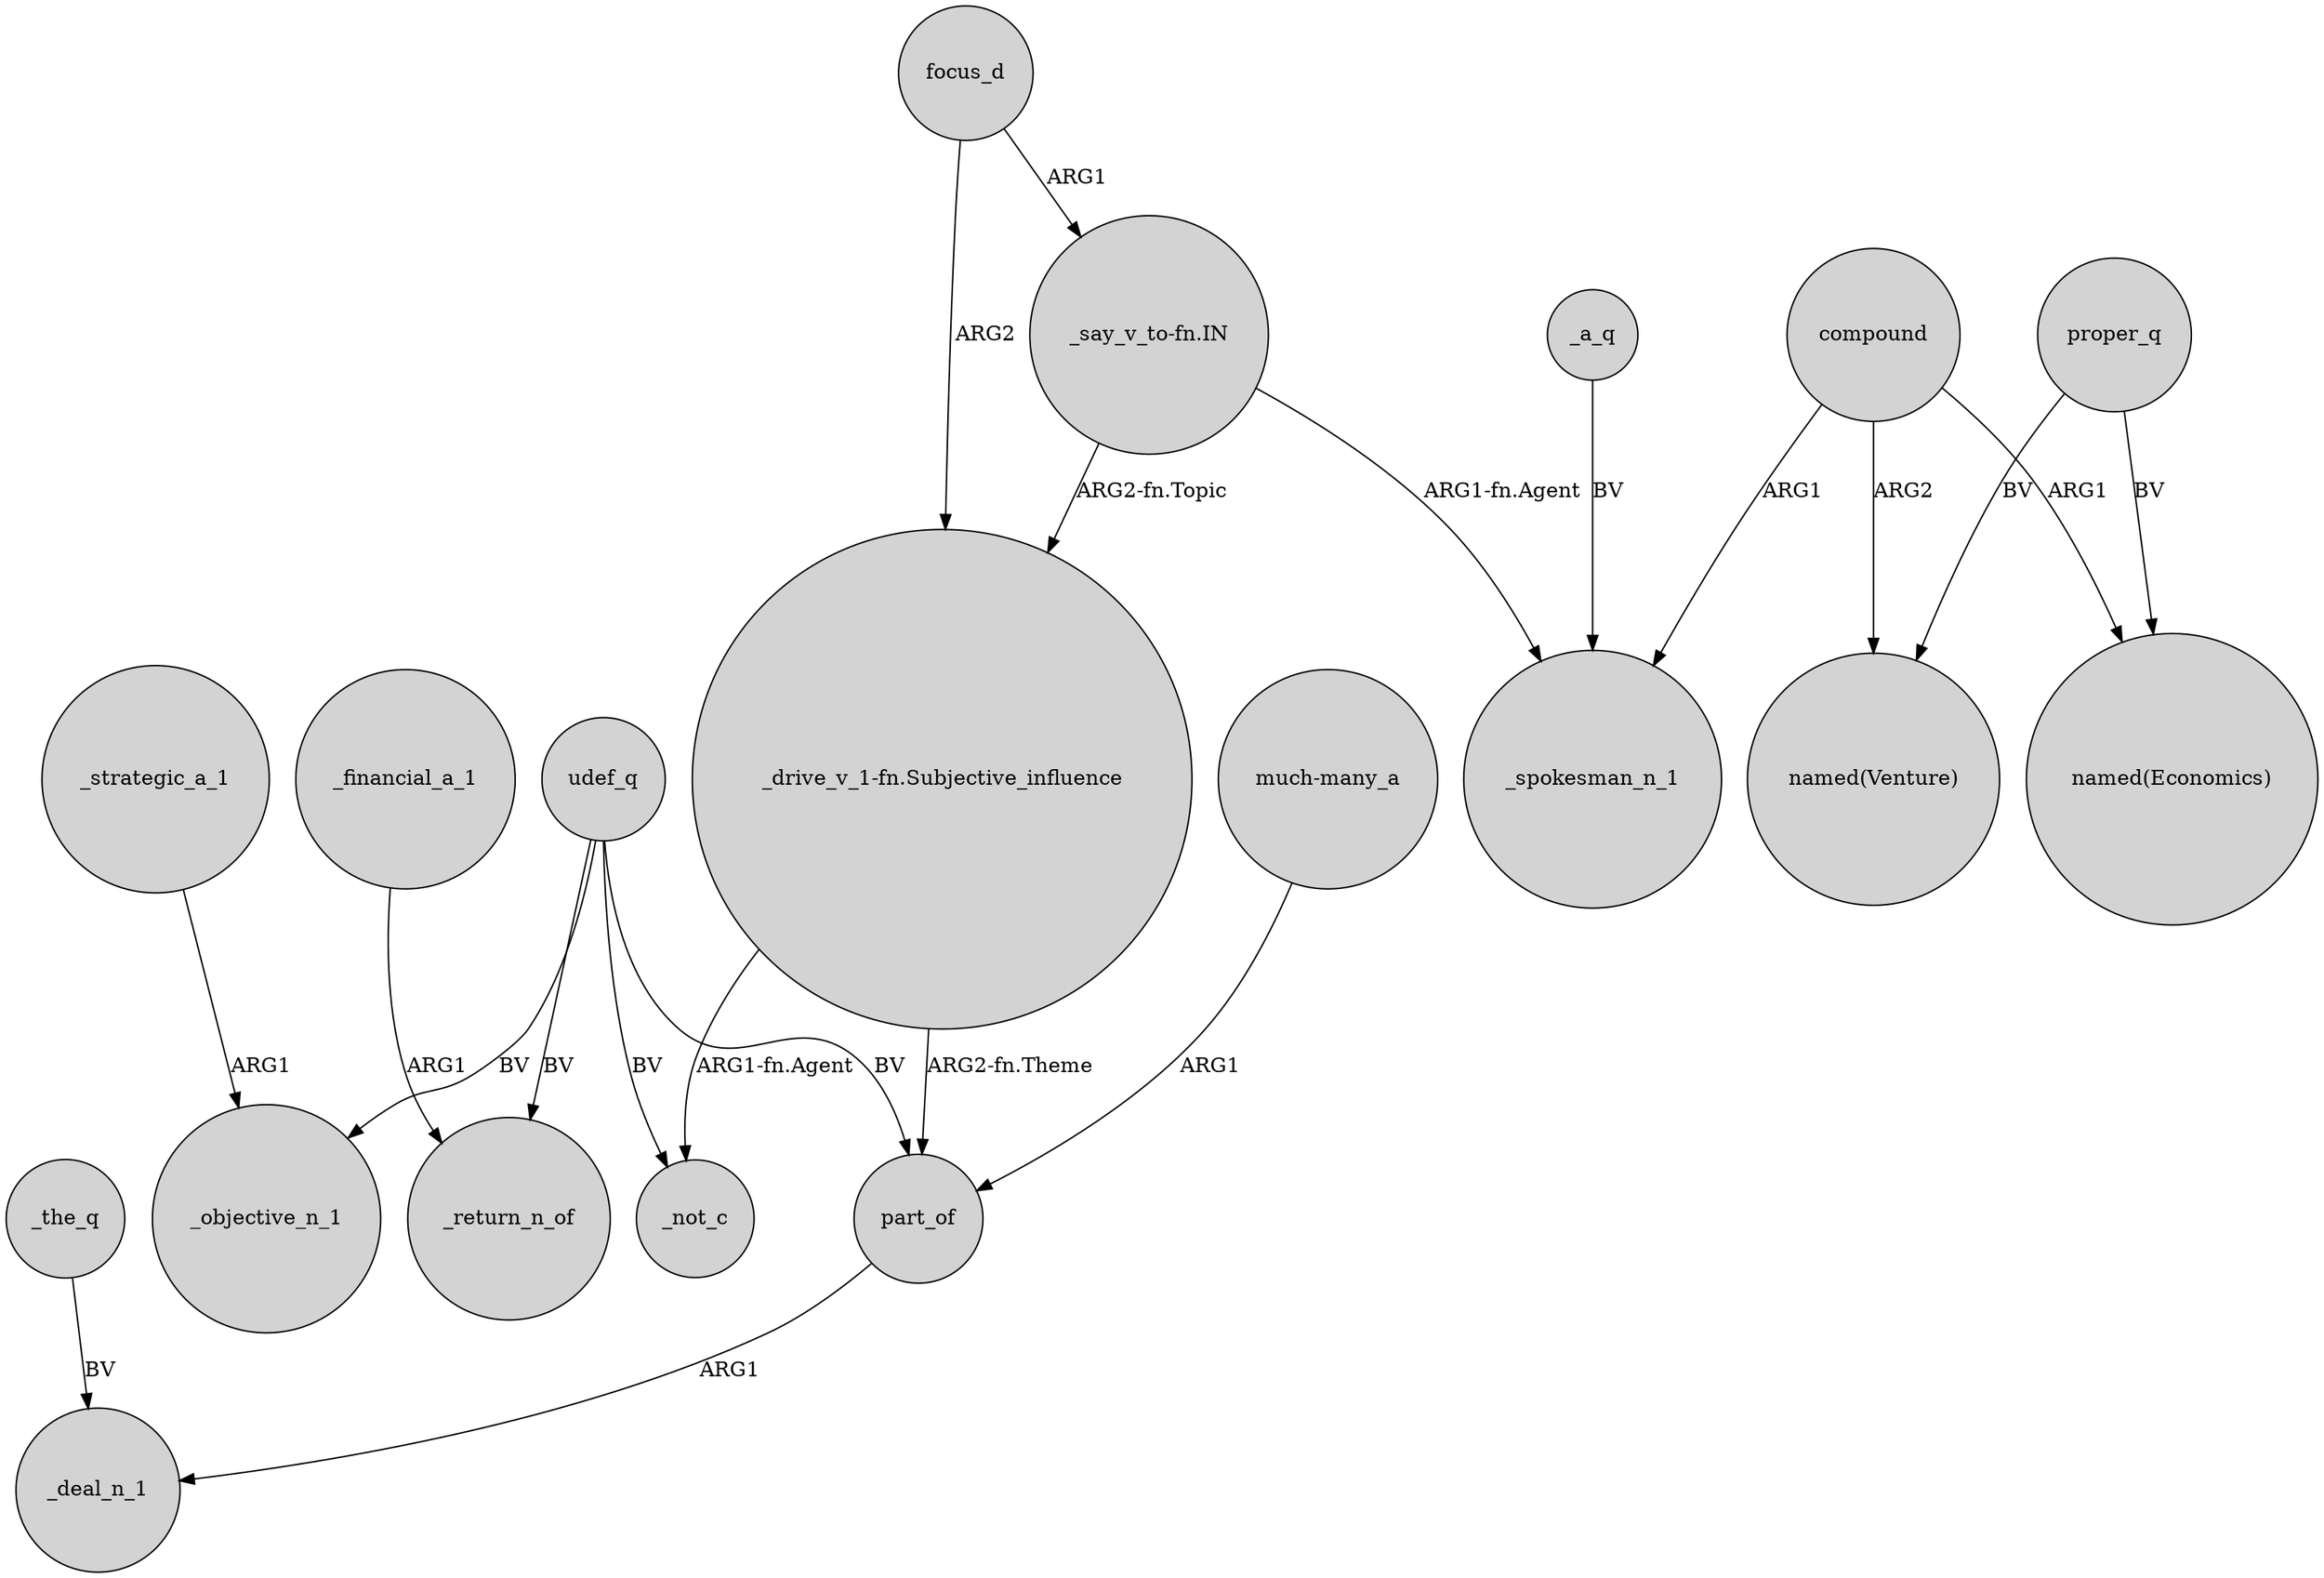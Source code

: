 digraph {
	node [shape=circle style=filled]
	"_say_v_to-fn.IN" -> "_drive_v_1-fn.Subjective_influence" [label="ARG2-fn.Topic"]
	compound -> "named(Economics)" [label=ARG1]
	udef_q -> part_of [label=BV]
	proper_q -> "named(Venture)" [label=BV]
	_the_q -> _deal_n_1 [label=BV]
	"much-many_a" -> part_of [label=ARG1]
	udef_q -> _return_n_of [label=BV]
	"_say_v_to-fn.IN" -> _spokesman_n_1 [label="ARG1-fn.Agent"]
	proper_q -> "named(Economics)" [label=BV]
	compound -> "named(Venture)" [label=ARG2]
	compound -> _spokesman_n_1 [label=ARG1]
	part_of -> _deal_n_1 [label=ARG1]
	"_drive_v_1-fn.Subjective_influence" -> part_of [label="ARG2-fn.Theme"]
	udef_q -> _objective_n_1 [label=BV]
	_financial_a_1 -> _return_n_of [label=ARG1]
	_strategic_a_1 -> _objective_n_1 [label=ARG1]
	focus_d -> "_drive_v_1-fn.Subjective_influence" [label=ARG2]
	_a_q -> _spokesman_n_1 [label=BV]
	udef_q -> _not_c [label=BV]
	"_drive_v_1-fn.Subjective_influence" -> _not_c [label="ARG1-fn.Agent"]
	focus_d -> "_say_v_to-fn.IN" [label=ARG1]
}
